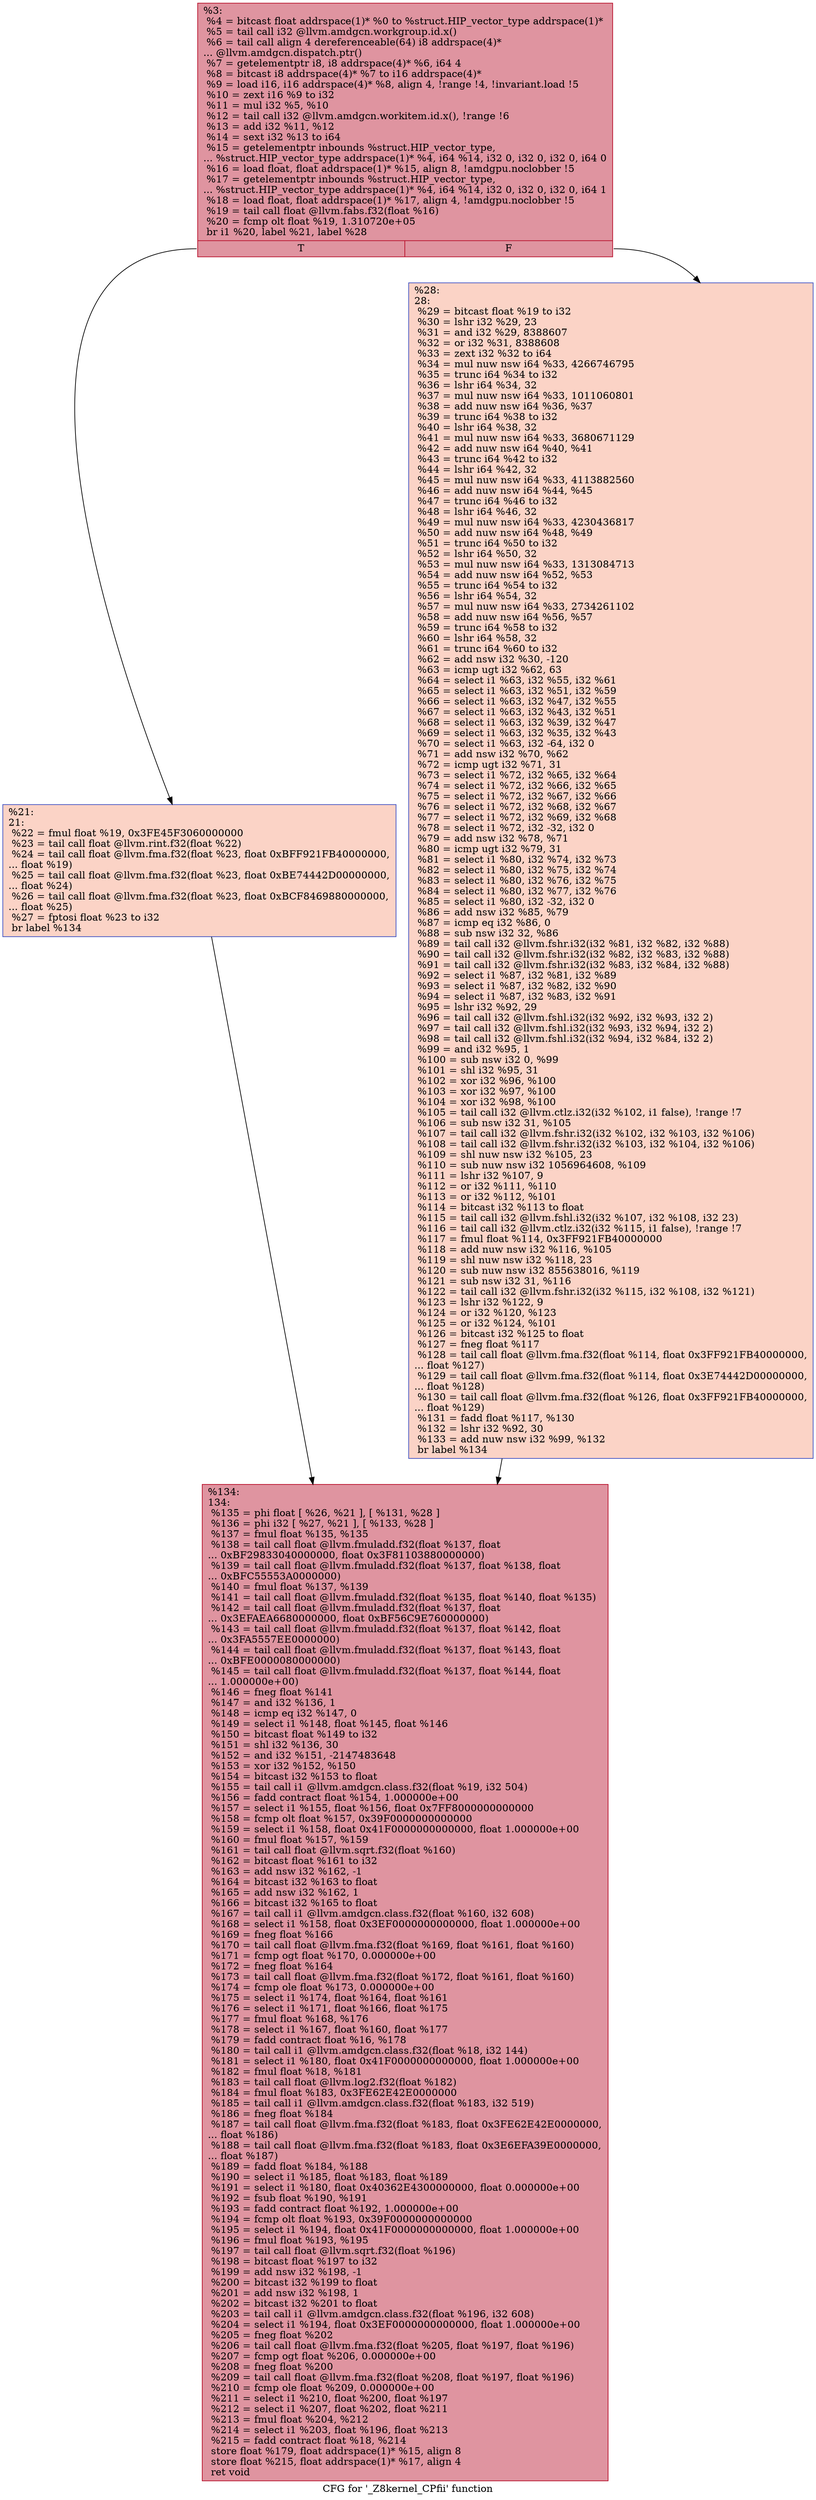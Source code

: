 digraph "CFG for '_Z8kernel_CPfii' function" {
	label="CFG for '_Z8kernel_CPfii' function";

	Node0x5d7b090 [shape=record,color="#b70d28ff", style=filled, fillcolor="#b70d2870",label="{%3:\l  %4 = bitcast float addrspace(1)* %0 to %struct.HIP_vector_type addrspace(1)*\l  %5 = tail call i32 @llvm.amdgcn.workgroup.id.x()\l  %6 = tail call align 4 dereferenceable(64) i8 addrspace(4)*\l... @llvm.amdgcn.dispatch.ptr()\l  %7 = getelementptr i8, i8 addrspace(4)* %6, i64 4\l  %8 = bitcast i8 addrspace(4)* %7 to i16 addrspace(4)*\l  %9 = load i16, i16 addrspace(4)* %8, align 4, !range !4, !invariant.load !5\l  %10 = zext i16 %9 to i32\l  %11 = mul i32 %5, %10\l  %12 = tail call i32 @llvm.amdgcn.workitem.id.x(), !range !6\l  %13 = add i32 %11, %12\l  %14 = sext i32 %13 to i64\l  %15 = getelementptr inbounds %struct.HIP_vector_type,\l... %struct.HIP_vector_type addrspace(1)* %4, i64 %14, i32 0, i32 0, i32 0, i64 0\l  %16 = load float, float addrspace(1)* %15, align 8, !amdgpu.noclobber !5\l  %17 = getelementptr inbounds %struct.HIP_vector_type,\l... %struct.HIP_vector_type addrspace(1)* %4, i64 %14, i32 0, i32 0, i32 0, i64 1\l  %18 = load float, float addrspace(1)* %17, align 4, !amdgpu.noclobber !5\l  %19 = tail call float @llvm.fabs.f32(float %16)\l  %20 = fcmp olt float %19, 1.310720e+05\l  br i1 %20, label %21, label %28\l|{<s0>T|<s1>F}}"];
	Node0x5d7b090:s0 -> Node0x5d7e720;
	Node0x5d7b090:s1 -> Node0x5d7e7b0;
	Node0x5d7e720 [shape=record,color="#3d50c3ff", style=filled, fillcolor="#f59c7d70",label="{%21:\l21:                                               \l  %22 = fmul float %19, 0x3FE45F3060000000\l  %23 = tail call float @llvm.rint.f32(float %22)\l  %24 = tail call float @llvm.fma.f32(float %23, float 0xBFF921FB40000000,\l... float %19)\l  %25 = tail call float @llvm.fma.f32(float %23, float 0xBE74442D00000000,\l... float %24)\l  %26 = tail call float @llvm.fma.f32(float %23, float 0xBCF8469880000000,\l... float %25)\l  %27 = fptosi float %23 to i32\l  br label %134\l}"];
	Node0x5d7e720 -> Node0x5d7f210;
	Node0x5d7e7b0 [shape=record,color="#3d50c3ff", style=filled, fillcolor="#f59c7d70",label="{%28:\l28:                                               \l  %29 = bitcast float %19 to i32\l  %30 = lshr i32 %29, 23\l  %31 = and i32 %29, 8388607\l  %32 = or i32 %31, 8388608\l  %33 = zext i32 %32 to i64\l  %34 = mul nuw nsw i64 %33, 4266746795\l  %35 = trunc i64 %34 to i32\l  %36 = lshr i64 %34, 32\l  %37 = mul nuw nsw i64 %33, 1011060801\l  %38 = add nuw nsw i64 %36, %37\l  %39 = trunc i64 %38 to i32\l  %40 = lshr i64 %38, 32\l  %41 = mul nuw nsw i64 %33, 3680671129\l  %42 = add nuw nsw i64 %40, %41\l  %43 = trunc i64 %42 to i32\l  %44 = lshr i64 %42, 32\l  %45 = mul nuw nsw i64 %33, 4113882560\l  %46 = add nuw nsw i64 %44, %45\l  %47 = trunc i64 %46 to i32\l  %48 = lshr i64 %46, 32\l  %49 = mul nuw nsw i64 %33, 4230436817\l  %50 = add nuw nsw i64 %48, %49\l  %51 = trunc i64 %50 to i32\l  %52 = lshr i64 %50, 32\l  %53 = mul nuw nsw i64 %33, 1313084713\l  %54 = add nuw nsw i64 %52, %53\l  %55 = trunc i64 %54 to i32\l  %56 = lshr i64 %54, 32\l  %57 = mul nuw nsw i64 %33, 2734261102\l  %58 = add nuw nsw i64 %56, %57\l  %59 = trunc i64 %58 to i32\l  %60 = lshr i64 %58, 32\l  %61 = trunc i64 %60 to i32\l  %62 = add nsw i32 %30, -120\l  %63 = icmp ugt i32 %62, 63\l  %64 = select i1 %63, i32 %55, i32 %61\l  %65 = select i1 %63, i32 %51, i32 %59\l  %66 = select i1 %63, i32 %47, i32 %55\l  %67 = select i1 %63, i32 %43, i32 %51\l  %68 = select i1 %63, i32 %39, i32 %47\l  %69 = select i1 %63, i32 %35, i32 %43\l  %70 = select i1 %63, i32 -64, i32 0\l  %71 = add nsw i32 %70, %62\l  %72 = icmp ugt i32 %71, 31\l  %73 = select i1 %72, i32 %65, i32 %64\l  %74 = select i1 %72, i32 %66, i32 %65\l  %75 = select i1 %72, i32 %67, i32 %66\l  %76 = select i1 %72, i32 %68, i32 %67\l  %77 = select i1 %72, i32 %69, i32 %68\l  %78 = select i1 %72, i32 -32, i32 0\l  %79 = add nsw i32 %78, %71\l  %80 = icmp ugt i32 %79, 31\l  %81 = select i1 %80, i32 %74, i32 %73\l  %82 = select i1 %80, i32 %75, i32 %74\l  %83 = select i1 %80, i32 %76, i32 %75\l  %84 = select i1 %80, i32 %77, i32 %76\l  %85 = select i1 %80, i32 -32, i32 0\l  %86 = add nsw i32 %85, %79\l  %87 = icmp eq i32 %86, 0\l  %88 = sub nsw i32 32, %86\l  %89 = tail call i32 @llvm.fshr.i32(i32 %81, i32 %82, i32 %88)\l  %90 = tail call i32 @llvm.fshr.i32(i32 %82, i32 %83, i32 %88)\l  %91 = tail call i32 @llvm.fshr.i32(i32 %83, i32 %84, i32 %88)\l  %92 = select i1 %87, i32 %81, i32 %89\l  %93 = select i1 %87, i32 %82, i32 %90\l  %94 = select i1 %87, i32 %83, i32 %91\l  %95 = lshr i32 %92, 29\l  %96 = tail call i32 @llvm.fshl.i32(i32 %92, i32 %93, i32 2)\l  %97 = tail call i32 @llvm.fshl.i32(i32 %93, i32 %94, i32 2)\l  %98 = tail call i32 @llvm.fshl.i32(i32 %94, i32 %84, i32 2)\l  %99 = and i32 %95, 1\l  %100 = sub nsw i32 0, %99\l  %101 = shl i32 %95, 31\l  %102 = xor i32 %96, %100\l  %103 = xor i32 %97, %100\l  %104 = xor i32 %98, %100\l  %105 = tail call i32 @llvm.ctlz.i32(i32 %102, i1 false), !range !7\l  %106 = sub nsw i32 31, %105\l  %107 = tail call i32 @llvm.fshr.i32(i32 %102, i32 %103, i32 %106)\l  %108 = tail call i32 @llvm.fshr.i32(i32 %103, i32 %104, i32 %106)\l  %109 = shl nuw nsw i32 %105, 23\l  %110 = sub nuw nsw i32 1056964608, %109\l  %111 = lshr i32 %107, 9\l  %112 = or i32 %111, %110\l  %113 = or i32 %112, %101\l  %114 = bitcast i32 %113 to float\l  %115 = tail call i32 @llvm.fshl.i32(i32 %107, i32 %108, i32 23)\l  %116 = tail call i32 @llvm.ctlz.i32(i32 %115, i1 false), !range !7\l  %117 = fmul float %114, 0x3FF921FB40000000\l  %118 = add nuw nsw i32 %116, %105\l  %119 = shl nuw nsw i32 %118, 23\l  %120 = sub nuw nsw i32 855638016, %119\l  %121 = sub nsw i32 31, %116\l  %122 = tail call i32 @llvm.fshr.i32(i32 %115, i32 %108, i32 %121)\l  %123 = lshr i32 %122, 9\l  %124 = or i32 %120, %123\l  %125 = or i32 %124, %101\l  %126 = bitcast i32 %125 to float\l  %127 = fneg float %117\l  %128 = tail call float @llvm.fma.f32(float %114, float 0x3FF921FB40000000,\l... float %127)\l  %129 = tail call float @llvm.fma.f32(float %114, float 0x3E74442D00000000,\l... float %128)\l  %130 = tail call float @llvm.fma.f32(float %126, float 0x3FF921FB40000000,\l... float %129)\l  %131 = fadd float %117, %130\l  %132 = lshr i32 %92, 30\l  %133 = add nuw nsw i32 %99, %132\l  br label %134\l}"];
	Node0x5d7e7b0 -> Node0x5d7f210;
	Node0x5d7f210 [shape=record,color="#b70d28ff", style=filled, fillcolor="#b70d2870",label="{%134:\l134:                                              \l  %135 = phi float [ %26, %21 ], [ %131, %28 ]\l  %136 = phi i32 [ %27, %21 ], [ %133, %28 ]\l  %137 = fmul float %135, %135\l  %138 = tail call float @llvm.fmuladd.f32(float %137, float\l... 0xBF29833040000000, float 0x3F81103880000000)\l  %139 = tail call float @llvm.fmuladd.f32(float %137, float %138, float\l... 0xBFC55553A0000000)\l  %140 = fmul float %137, %139\l  %141 = tail call float @llvm.fmuladd.f32(float %135, float %140, float %135)\l  %142 = tail call float @llvm.fmuladd.f32(float %137, float\l... 0x3EFAEA6680000000, float 0xBF56C9E760000000)\l  %143 = tail call float @llvm.fmuladd.f32(float %137, float %142, float\l... 0x3FA5557EE0000000)\l  %144 = tail call float @llvm.fmuladd.f32(float %137, float %143, float\l... 0xBFE0000080000000)\l  %145 = tail call float @llvm.fmuladd.f32(float %137, float %144, float\l... 1.000000e+00)\l  %146 = fneg float %141\l  %147 = and i32 %136, 1\l  %148 = icmp eq i32 %147, 0\l  %149 = select i1 %148, float %145, float %146\l  %150 = bitcast float %149 to i32\l  %151 = shl i32 %136, 30\l  %152 = and i32 %151, -2147483648\l  %153 = xor i32 %152, %150\l  %154 = bitcast i32 %153 to float\l  %155 = tail call i1 @llvm.amdgcn.class.f32(float %19, i32 504)\l  %156 = fadd contract float %154, 1.000000e+00\l  %157 = select i1 %155, float %156, float 0x7FF8000000000000\l  %158 = fcmp olt float %157, 0x39F0000000000000\l  %159 = select i1 %158, float 0x41F0000000000000, float 1.000000e+00\l  %160 = fmul float %157, %159\l  %161 = tail call float @llvm.sqrt.f32(float %160)\l  %162 = bitcast float %161 to i32\l  %163 = add nsw i32 %162, -1\l  %164 = bitcast i32 %163 to float\l  %165 = add nsw i32 %162, 1\l  %166 = bitcast i32 %165 to float\l  %167 = tail call i1 @llvm.amdgcn.class.f32(float %160, i32 608)\l  %168 = select i1 %158, float 0x3EF0000000000000, float 1.000000e+00\l  %169 = fneg float %166\l  %170 = tail call float @llvm.fma.f32(float %169, float %161, float %160)\l  %171 = fcmp ogt float %170, 0.000000e+00\l  %172 = fneg float %164\l  %173 = tail call float @llvm.fma.f32(float %172, float %161, float %160)\l  %174 = fcmp ole float %173, 0.000000e+00\l  %175 = select i1 %174, float %164, float %161\l  %176 = select i1 %171, float %166, float %175\l  %177 = fmul float %168, %176\l  %178 = select i1 %167, float %160, float %177\l  %179 = fadd contract float %16, %178\l  %180 = tail call i1 @llvm.amdgcn.class.f32(float %18, i32 144)\l  %181 = select i1 %180, float 0x41F0000000000000, float 1.000000e+00\l  %182 = fmul float %18, %181\l  %183 = tail call float @llvm.log2.f32(float %182)\l  %184 = fmul float %183, 0x3FE62E42E0000000\l  %185 = tail call i1 @llvm.amdgcn.class.f32(float %183, i32 519)\l  %186 = fneg float %184\l  %187 = tail call float @llvm.fma.f32(float %183, float 0x3FE62E42E0000000,\l... float %186)\l  %188 = tail call float @llvm.fma.f32(float %183, float 0x3E6EFA39E0000000,\l... float %187)\l  %189 = fadd float %184, %188\l  %190 = select i1 %185, float %183, float %189\l  %191 = select i1 %180, float 0x40362E4300000000, float 0.000000e+00\l  %192 = fsub float %190, %191\l  %193 = fadd contract float %192, 1.000000e+00\l  %194 = fcmp olt float %193, 0x39F0000000000000\l  %195 = select i1 %194, float 0x41F0000000000000, float 1.000000e+00\l  %196 = fmul float %193, %195\l  %197 = tail call float @llvm.sqrt.f32(float %196)\l  %198 = bitcast float %197 to i32\l  %199 = add nsw i32 %198, -1\l  %200 = bitcast i32 %199 to float\l  %201 = add nsw i32 %198, 1\l  %202 = bitcast i32 %201 to float\l  %203 = tail call i1 @llvm.amdgcn.class.f32(float %196, i32 608)\l  %204 = select i1 %194, float 0x3EF0000000000000, float 1.000000e+00\l  %205 = fneg float %202\l  %206 = tail call float @llvm.fma.f32(float %205, float %197, float %196)\l  %207 = fcmp ogt float %206, 0.000000e+00\l  %208 = fneg float %200\l  %209 = tail call float @llvm.fma.f32(float %208, float %197, float %196)\l  %210 = fcmp ole float %209, 0.000000e+00\l  %211 = select i1 %210, float %200, float %197\l  %212 = select i1 %207, float %202, float %211\l  %213 = fmul float %204, %212\l  %214 = select i1 %203, float %196, float %213\l  %215 = fadd contract float %18, %214\l  store float %179, float addrspace(1)* %15, align 8\l  store float %215, float addrspace(1)* %17, align 4\l  ret void\l}"];
}
